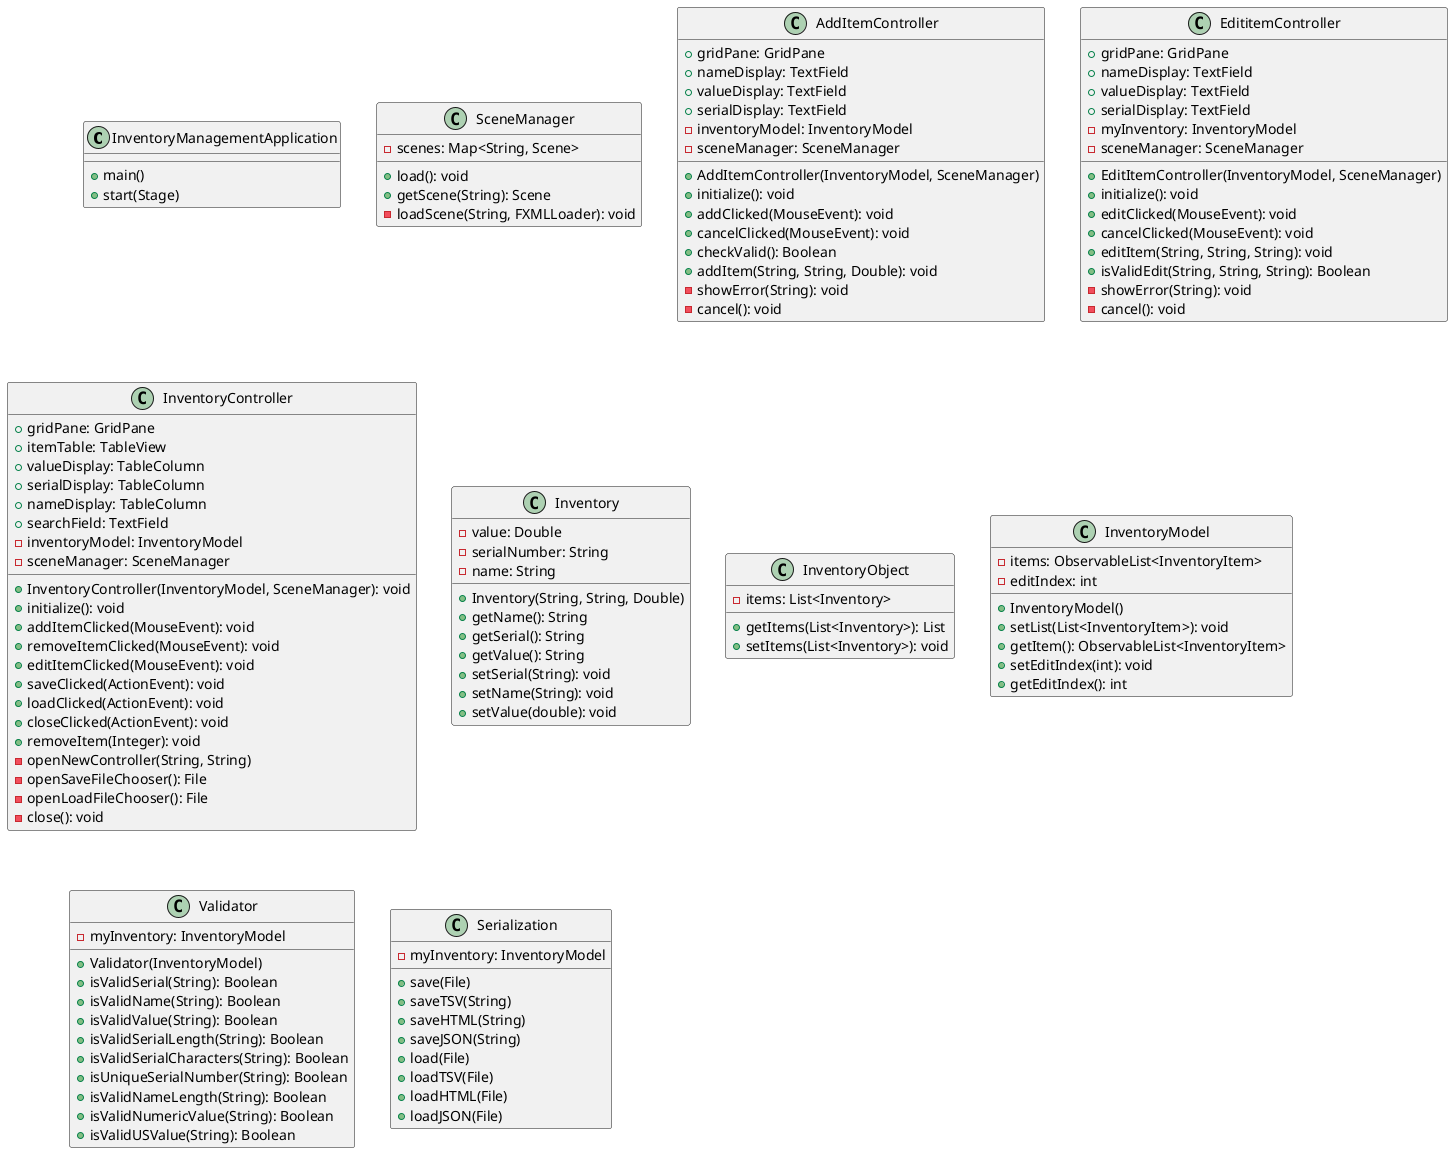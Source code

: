 @startuml
class InventoryManagementApplication{
+main()
+start(Stage)
}
class SceneManager {
    - scenes: Map<String, Scene>
    + load(): void
    + getScene(String): Scene
    - loadScene(String, FXMLLoader): void
}
class AddItemController{
    + gridPane: GridPane
    + nameDisplay: TextField
    + valueDisplay: TextField
    + serialDisplay: TextField
    - inventoryModel: InventoryModel
    - sceneManager: SceneManager
    + AddItemController(InventoryModel, SceneManager)
    + initialize(): void
    + addClicked(MouseEvent): void
    + cancelClicked(MouseEvent): void
    + checkValid(): Boolean
    + addItem(String, String, Double): void
    - showError(String): void
    - cancel(): void
}
class EdititemController{
    + gridPane: GridPane
    + nameDisplay: TextField
    + valueDisplay: TextField
    + serialDisplay: TextField
    - myInventory: InventoryModel
    - sceneManager: SceneManager
    + EditItemController(InventoryModel, SceneManager)
    + initialize(): void
    + editClicked(MouseEvent): void
    + cancelClicked(MouseEvent): void
    + editItem(String, String, String): void
    + isValidEdit(String, String, String): Boolean
    - showError(String): void
    - cancel(): void
}

class InventoryController{
 + gridPane: GridPane
    + itemTable: TableView
    + valueDisplay: TableColumn
    + serialDisplay: TableColumn
    + nameDisplay: TableColumn
    + searchField: TextField
    - inventoryModel: InventoryModel
    - sceneManager: SceneManager

    + InventoryController(InventoryModel, SceneManager): void
    + initialize(): void
    + addItemClicked(MouseEvent): void
    + removeItemClicked(MouseEvent): void
    + editItemClicked(MouseEvent): void
    + saveClicked(ActionEvent): void
    + loadClicked(ActionEvent): void
    + closeClicked(ActionEvent): void
    + removeItem(Integer): void
    - openNewController(String, String)
    - openSaveFileChooser(): File
    - openLoadFileChooser(): File
    - close(): void
}
class Inventory{
 - value: Double
 - serialNumber: String
 - name: String
 + Inventory(String, String, Double)
+ getName(): String
+ getSerial(): String
+ getValue(): String
+ setSerial(String): void
+ setName(String): void
+ setValue(double): void
}
class InventoryObject{
- items: List<Inventory>
+ getItems(List<Inventory>): List
+ setItems(List<Inventory>): void
}
class InventoryModel{
    - items: ObservableList<InventoryItem>
    - editIndex: int
    + InventoryModel()
    + setList(List<InventoryItem>): void
    + getItem(): ObservableList<InventoryItem>
    + setEditIndex(int): void
    + getEditIndex(): int
}
class Validator{
    - myInventory: InventoryModel
    + Validator(InventoryModel)
    + isValidSerial(String): Boolean
    + isValidName(String): Boolean
    + isValidValue(String): Boolean
    + isValidSerialLength(String): Boolean
    + isValidSerialCharacters(String): Boolean
    + isUniqueSerialNumber(String): Boolean
    + isValidNameLength(String): Boolean
    + isValidNumericValue(String): Boolean
    + isValidUSValue(String): Boolean
}
class Serialization {
    - myInventory: InventoryModel
    + save(File)
    + saveTSV(String)
    + saveHTML(String)
    + saveJSON(String)
    + load(File)
    + loadTSV(File)
    + loadHTML(File)
    + loadJSON(File)
}
@enduml
